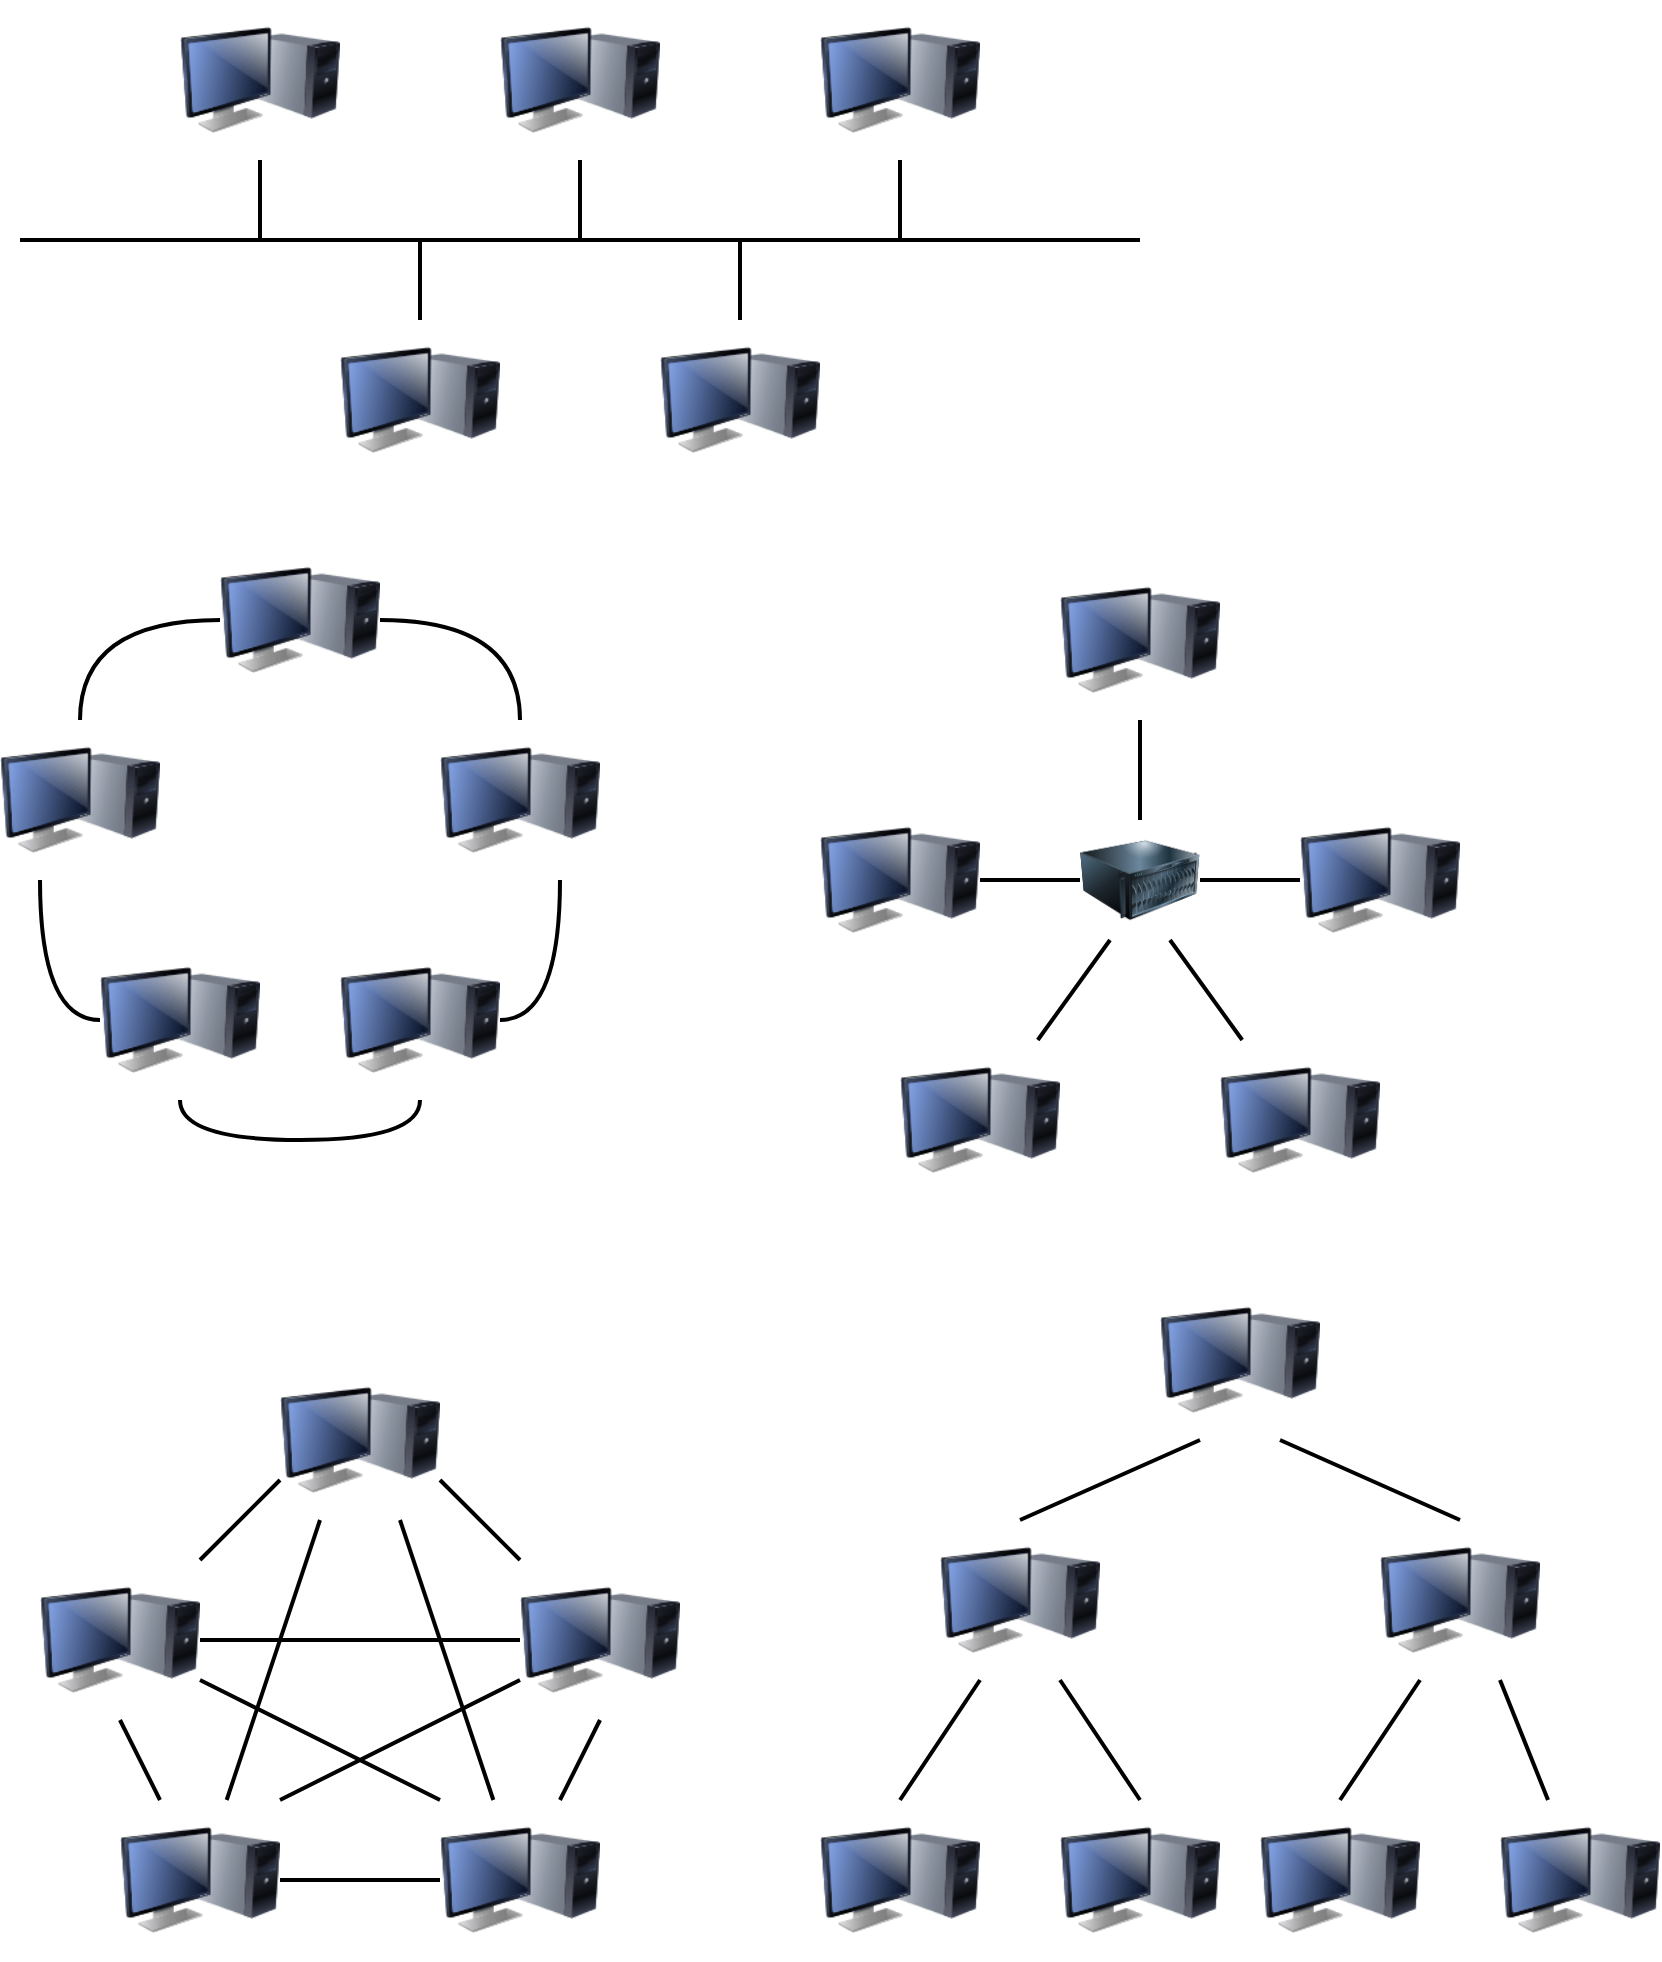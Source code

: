 <mxfile version="21.5.0" type="device">
  <diagram name="Strona-1" id="9YgNvdCkg19AwL0jZ1eb">
    <mxGraphModel dx="1101" dy="991" grid="1" gridSize="10" guides="1" tooltips="1" connect="1" arrows="1" fold="1" page="1" pageScale="1" pageWidth="1200" pageHeight="1920" math="0" shadow="0">
      <root>
        <mxCell id="0" />
        <mxCell id="1" parent="0" />
        <mxCell id="yBQchm2Hiw9dodm2YFzh-7" style="edgeStyle=orthogonalEdgeStyle;rounded=0;orthogonalLoop=1;jettySize=auto;html=1;endArrow=none;endFill=0;strokeWidth=2;" edge="1" parent="1" source="yBQchm2Hiw9dodm2YFzh-1">
          <mxGeometry relative="1" as="geometry">
            <mxPoint x="160" y="160" as="targetPoint" />
          </mxGeometry>
        </mxCell>
        <mxCell id="yBQchm2Hiw9dodm2YFzh-1" value="" style="image;html=1;image=img/lib/clip_art/computers/Monitor_Tower_128x128.png" vertex="1" parent="1">
          <mxGeometry x="120" y="40" width="80" height="80" as="geometry" />
        </mxCell>
        <mxCell id="yBQchm2Hiw9dodm2YFzh-2" value="" style="endArrow=none;html=1;rounded=0;strokeWidth=2;" edge="1" parent="1">
          <mxGeometry width="50" height="50" relative="1" as="geometry">
            <mxPoint x="40" y="160" as="sourcePoint" />
            <mxPoint x="600" y="160" as="targetPoint" />
          </mxGeometry>
        </mxCell>
        <mxCell id="yBQchm2Hiw9dodm2YFzh-8" style="edgeStyle=orthogonalEdgeStyle;rounded=0;orthogonalLoop=1;jettySize=auto;html=1;endArrow=none;endFill=0;strokeWidth=2;" edge="1" parent="1" source="yBQchm2Hiw9dodm2YFzh-3">
          <mxGeometry relative="1" as="geometry">
            <mxPoint x="240" y="160" as="targetPoint" />
          </mxGeometry>
        </mxCell>
        <mxCell id="yBQchm2Hiw9dodm2YFzh-3" value="" style="image;html=1;image=img/lib/clip_art/computers/Monitor_Tower_128x128.png" vertex="1" parent="1">
          <mxGeometry x="200" y="200" width="80" height="80" as="geometry" />
        </mxCell>
        <mxCell id="yBQchm2Hiw9dodm2YFzh-9" style="edgeStyle=orthogonalEdgeStyle;rounded=0;orthogonalLoop=1;jettySize=auto;html=1;endArrow=none;endFill=0;strokeWidth=2;" edge="1" parent="1" source="yBQchm2Hiw9dodm2YFzh-4">
          <mxGeometry relative="1" as="geometry">
            <mxPoint x="320" y="160" as="targetPoint" />
          </mxGeometry>
        </mxCell>
        <mxCell id="yBQchm2Hiw9dodm2YFzh-4" value="" style="image;html=1;image=img/lib/clip_art/computers/Monitor_Tower_128x128.png" vertex="1" parent="1">
          <mxGeometry x="280" y="40" width="80" height="80" as="geometry" />
        </mxCell>
        <mxCell id="yBQchm2Hiw9dodm2YFzh-10" style="edgeStyle=orthogonalEdgeStyle;rounded=0;orthogonalLoop=1;jettySize=auto;html=1;endArrow=none;endFill=0;strokeWidth=2;" edge="1" parent="1" source="yBQchm2Hiw9dodm2YFzh-5">
          <mxGeometry relative="1" as="geometry">
            <mxPoint x="400" y="160" as="targetPoint" />
          </mxGeometry>
        </mxCell>
        <mxCell id="yBQchm2Hiw9dodm2YFzh-5" value="" style="image;html=1;image=img/lib/clip_art/computers/Monitor_Tower_128x128.png" vertex="1" parent="1">
          <mxGeometry x="360" y="200" width="80" height="80" as="geometry" />
        </mxCell>
        <mxCell id="yBQchm2Hiw9dodm2YFzh-11" style="edgeStyle=orthogonalEdgeStyle;rounded=0;orthogonalLoop=1;jettySize=auto;html=1;endArrow=none;endFill=0;strokeWidth=2;" edge="1" parent="1" source="yBQchm2Hiw9dodm2YFzh-6">
          <mxGeometry relative="1" as="geometry">
            <mxPoint x="480" y="160" as="targetPoint" />
          </mxGeometry>
        </mxCell>
        <mxCell id="yBQchm2Hiw9dodm2YFzh-6" value="" style="image;html=1;image=img/lib/clip_art/computers/Monitor_Tower_128x128.png" vertex="1" parent="1">
          <mxGeometry x="440" y="40" width="80" height="80" as="geometry" />
        </mxCell>
        <mxCell id="yBQchm2Hiw9dodm2YFzh-12" value="" style="image;html=1;image=img/lib/clip_art/computers/Monitor_Tower_128x128.png" vertex="1" parent="1">
          <mxGeometry x="140" y="310" width="80" height="80" as="geometry" />
        </mxCell>
        <mxCell id="yBQchm2Hiw9dodm2YFzh-20" style="edgeStyle=orthogonalEdgeStyle;orthogonalLoop=1;jettySize=auto;html=1;entryX=0;entryY=0.5;entryDx=0;entryDy=0;exitX=0.5;exitY=0;exitDx=0;exitDy=0;curved=1;strokeWidth=2;endArrow=none;endFill=0;" edge="1" parent="1" source="yBQchm2Hiw9dodm2YFzh-13" target="yBQchm2Hiw9dodm2YFzh-12">
          <mxGeometry relative="1" as="geometry" />
        </mxCell>
        <mxCell id="yBQchm2Hiw9dodm2YFzh-13" value="" style="image;html=1;image=img/lib/clip_art/computers/Monitor_Tower_128x128.png" vertex="1" parent="1">
          <mxGeometry x="30" y="400" width="80" height="80" as="geometry" />
        </mxCell>
        <mxCell id="yBQchm2Hiw9dodm2YFzh-21" style="edgeStyle=orthogonalEdgeStyle;orthogonalLoop=1;jettySize=auto;html=1;entryX=1;entryY=0.5;entryDx=0;entryDy=0;exitX=0.5;exitY=0;exitDx=0;exitDy=0;curved=1;strokeWidth=2;endArrow=none;endFill=0;" edge="1" parent="1" source="yBQchm2Hiw9dodm2YFzh-14" target="yBQchm2Hiw9dodm2YFzh-12">
          <mxGeometry relative="1" as="geometry" />
        </mxCell>
        <mxCell id="yBQchm2Hiw9dodm2YFzh-14" value="" style="image;html=1;image=img/lib/clip_art/computers/Monitor_Tower_128x128.png" vertex="1" parent="1">
          <mxGeometry x="250" y="400" width="80" height="80" as="geometry" />
        </mxCell>
        <mxCell id="yBQchm2Hiw9dodm2YFzh-17" style="edgeStyle=orthogonalEdgeStyle;orthogonalLoop=1;jettySize=auto;html=1;entryX=0.25;entryY=1;entryDx=0;entryDy=0;curved=1;exitX=0;exitY=0.5;exitDx=0;exitDy=0;endArrow=none;endFill=0;strokeWidth=2;" edge="1" parent="1" source="yBQchm2Hiw9dodm2YFzh-15" target="yBQchm2Hiw9dodm2YFzh-13">
          <mxGeometry relative="1" as="geometry" />
        </mxCell>
        <mxCell id="yBQchm2Hiw9dodm2YFzh-18" style="edgeStyle=orthogonalEdgeStyle;orthogonalLoop=1;jettySize=auto;html=1;entryX=0.5;entryY=1;entryDx=0;entryDy=0;exitX=0.5;exitY=1;exitDx=0;exitDy=0;curved=1;endArrow=none;endFill=0;strokeWidth=2;" edge="1" parent="1" source="yBQchm2Hiw9dodm2YFzh-15" target="yBQchm2Hiw9dodm2YFzh-16">
          <mxGeometry relative="1" as="geometry" />
        </mxCell>
        <mxCell id="yBQchm2Hiw9dodm2YFzh-15" value="" style="image;html=1;image=img/lib/clip_art/computers/Monitor_Tower_128x128.png" vertex="1" parent="1">
          <mxGeometry x="80" y="510" width="80" height="80" as="geometry" />
        </mxCell>
        <mxCell id="yBQchm2Hiw9dodm2YFzh-19" style="edgeStyle=orthogonalEdgeStyle;orthogonalLoop=1;jettySize=auto;html=1;entryX=0.75;entryY=1;entryDx=0;entryDy=0;exitX=1;exitY=0.5;exitDx=0;exitDy=0;curved=1;strokeWidth=2;endArrow=none;endFill=0;" edge="1" parent="1" source="yBQchm2Hiw9dodm2YFzh-16" target="yBQchm2Hiw9dodm2YFzh-14">
          <mxGeometry relative="1" as="geometry" />
        </mxCell>
        <mxCell id="yBQchm2Hiw9dodm2YFzh-16" value="" style="image;html=1;image=img/lib/clip_art/computers/Monitor_Tower_128x128.png" vertex="1" parent="1">
          <mxGeometry x="200" y="510" width="80" height="80" as="geometry" />
        </mxCell>
        <mxCell id="yBQchm2Hiw9dodm2YFzh-35" style="edgeStyle=orthogonalEdgeStyle;rounded=0;orthogonalLoop=1;jettySize=auto;html=1;entryX=0.5;entryY=0;entryDx=0;entryDy=0;endArrow=none;endFill=0;strokeWidth=2;" edge="1" parent="1" source="yBQchm2Hiw9dodm2YFzh-22" target="yBQchm2Hiw9dodm2YFzh-32">
          <mxGeometry relative="1" as="geometry" />
        </mxCell>
        <mxCell id="yBQchm2Hiw9dodm2YFzh-22" value="" style="image;html=1;image=img/lib/clip_art/computers/Monitor_Tower_128x128.png" vertex="1" parent="1">
          <mxGeometry x="560" y="320" width="80" height="80" as="geometry" />
        </mxCell>
        <mxCell id="yBQchm2Hiw9dodm2YFzh-33" style="edgeStyle=orthogonalEdgeStyle;rounded=0;orthogonalLoop=1;jettySize=auto;html=1;entryX=0;entryY=0.5;entryDx=0;entryDy=0;endArrow=none;endFill=0;strokeWidth=2;" edge="1" parent="1" source="yBQchm2Hiw9dodm2YFzh-24" target="yBQchm2Hiw9dodm2YFzh-32">
          <mxGeometry relative="1" as="geometry" />
        </mxCell>
        <mxCell id="yBQchm2Hiw9dodm2YFzh-24" value="" style="image;html=1;image=img/lib/clip_art/computers/Monitor_Tower_128x128.png" vertex="1" parent="1">
          <mxGeometry x="440" y="440" width="80" height="80" as="geometry" />
        </mxCell>
        <mxCell id="yBQchm2Hiw9dodm2YFzh-34" style="edgeStyle=orthogonalEdgeStyle;rounded=0;orthogonalLoop=1;jettySize=auto;html=1;entryX=1;entryY=0.5;entryDx=0;entryDy=0;endArrow=none;endFill=0;strokeWidth=2;" edge="1" parent="1" source="yBQchm2Hiw9dodm2YFzh-26" target="yBQchm2Hiw9dodm2YFzh-32">
          <mxGeometry relative="1" as="geometry" />
        </mxCell>
        <mxCell id="yBQchm2Hiw9dodm2YFzh-26" value="" style="image;html=1;image=img/lib/clip_art/computers/Monitor_Tower_128x128.png" vertex="1" parent="1">
          <mxGeometry x="680" y="440" width="80" height="80" as="geometry" />
        </mxCell>
        <mxCell id="yBQchm2Hiw9dodm2YFzh-36" style="rounded=0;orthogonalLoop=1;jettySize=auto;html=1;entryX=0.25;entryY=1;entryDx=0;entryDy=0;endArrow=none;endFill=0;strokeWidth=2;" edge="1" parent="1" source="yBQchm2Hiw9dodm2YFzh-29" target="yBQchm2Hiw9dodm2YFzh-32">
          <mxGeometry relative="1" as="geometry" />
        </mxCell>
        <mxCell id="yBQchm2Hiw9dodm2YFzh-29" value="" style="image;html=1;image=img/lib/clip_art/computers/Monitor_Tower_128x128.png" vertex="1" parent="1">
          <mxGeometry x="480" y="560" width="80" height="80" as="geometry" />
        </mxCell>
        <mxCell id="yBQchm2Hiw9dodm2YFzh-37" style="rounded=0;orthogonalLoop=1;jettySize=auto;html=1;entryX=0.75;entryY=1;entryDx=0;entryDy=0;endArrow=none;endFill=0;strokeWidth=2;" edge="1" parent="1" source="yBQchm2Hiw9dodm2YFzh-31" target="yBQchm2Hiw9dodm2YFzh-32">
          <mxGeometry relative="1" as="geometry" />
        </mxCell>
        <mxCell id="yBQchm2Hiw9dodm2YFzh-31" value="" style="image;html=1;image=img/lib/clip_art/computers/Monitor_Tower_128x128.png" vertex="1" parent="1">
          <mxGeometry x="640" y="560" width="80" height="80" as="geometry" />
        </mxCell>
        <mxCell id="yBQchm2Hiw9dodm2YFzh-32" value="" style="image;html=1;image=img/lib/clip_art/computers/Server_128x128.png" vertex="1" parent="1">
          <mxGeometry x="570" y="450" width="60" height="60" as="geometry" />
        </mxCell>
        <mxCell id="yBQchm2Hiw9dodm2YFzh-39" value="" style="image;html=1;image=img/lib/clip_art/computers/Monitor_Tower_128x128.png" vertex="1" parent="1">
          <mxGeometry x="170" y="720" width="80" height="80" as="geometry" />
        </mxCell>
        <mxCell id="yBQchm2Hiw9dodm2YFzh-52" style="rounded=0;orthogonalLoop=1;jettySize=auto;html=1;entryX=0;entryY=0.75;entryDx=0;entryDy=0;endArrow=none;endFill=0;strokeWidth=2;" edge="1" parent="1" source="yBQchm2Hiw9dodm2YFzh-41" target="yBQchm2Hiw9dodm2YFzh-39">
          <mxGeometry relative="1" as="geometry" />
        </mxCell>
        <mxCell id="yBQchm2Hiw9dodm2YFzh-54" style="rounded=0;orthogonalLoop=1;jettySize=auto;html=1;entryX=0;entryY=0.5;entryDx=0;entryDy=0;strokeWidth=2;endArrow=none;endFill=0;" edge="1" parent="1" source="yBQchm2Hiw9dodm2YFzh-41" target="yBQchm2Hiw9dodm2YFzh-43">
          <mxGeometry relative="1" as="geometry" />
        </mxCell>
        <mxCell id="yBQchm2Hiw9dodm2YFzh-57" style="rounded=0;orthogonalLoop=1;jettySize=auto;html=1;exitX=1;exitY=0.75;exitDx=0;exitDy=0;entryX=0;entryY=0;entryDx=0;entryDy=0;endArrow=none;endFill=0;strokeWidth=2;" edge="1" parent="1" source="yBQchm2Hiw9dodm2YFzh-41" target="yBQchm2Hiw9dodm2YFzh-47">
          <mxGeometry relative="1" as="geometry" />
        </mxCell>
        <mxCell id="yBQchm2Hiw9dodm2YFzh-41" value="" style="image;html=1;image=img/lib/clip_art/computers/Monitor_Tower_128x128.png" vertex="1" parent="1">
          <mxGeometry x="50" y="820" width="80" height="80" as="geometry" />
        </mxCell>
        <mxCell id="yBQchm2Hiw9dodm2YFzh-53" style="rounded=0;orthogonalLoop=1;jettySize=auto;html=1;entryX=1;entryY=0.75;entryDx=0;entryDy=0;endArrow=none;endFill=0;strokeWidth=2;" edge="1" parent="1" source="yBQchm2Hiw9dodm2YFzh-43" target="yBQchm2Hiw9dodm2YFzh-39">
          <mxGeometry relative="1" as="geometry" />
        </mxCell>
        <mxCell id="yBQchm2Hiw9dodm2YFzh-58" style="rounded=0;orthogonalLoop=1;jettySize=auto;html=1;exitX=0;exitY=0.75;exitDx=0;exitDy=0;entryX=1;entryY=0;entryDx=0;entryDy=0;endArrow=none;endFill=0;strokeWidth=2;" edge="1" parent="1" source="yBQchm2Hiw9dodm2YFzh-43" target="yBQchm2Hiw9dodm2YFzh-45">
          <mxGeometry relative="1" as="geometry" />
        </mxCell>
        <mxCell id="yBQchm2Hiw9dodm2YFzh-43" value="" style="image;html=1;image=img/lib/clip_art/computers/Monitor_Tower_128x128.png" vertex="1" parent="1">
          <mxGeometry x="290" y="820" width="80" height="80" as="geometry" />
        </mxCell>
        <mxCell id="yBQchm2Hiw9dodm2YFzh-51" style="rounded=0;orthogonalLoop=1;jettySize=auto;html=1;entryX=0.5;entryY=1;entryDx=0;entryDy=0;strokeWidth=2;endArrow=none;endFill=0;" edge="1" parent="1" source="yBQchm2Hiw9dodm2YFzh-45" target="yBQchm2Hiw9dodm2YFzh-41">
          <mxGeometry relative="1" as="geometry" />
        </mxCell>
        <mxCell id="yBQchm2Hiw9dodm2YFzh-55" style="rounded=0;orthogonalLoop=1;jettySize=auto;html=1;entryX=0.25;entryY=1;entryDx=0;entryDy=0;strokeWidth=2;endArrow=none;endFill=0;" edge="1" parent="1" source="yBQchm2Hiw9dodm2YFzh-45" target="yBQchm2Hiw9dodm2YFzh-39">
          <mxGeometry relative="1" as="geometry" />
        </mxCell>
        <mxCell id="yBQchm2Hiw9dodm2YFzh-45" value="" style="image;html=1;image=img/lib/clip_art/computers/Monitor_Tower_128x128.png" vertex="1" parent="1">
          <mxGeometry x="90" y="940" width="80" height="80" as="geometry" />
        </mxCell>
        <mxCell id="yBQchm2Hiw9dodm2YFzh-49" style="rounded=0;orthogonalLoop=1;jettySize=auto;html=1;entryX=0.5;entryY=1;entryDx=0;entryDy=0;strokeWidth=2;endArrow=none;endFill=0;" edge="1" parent="1" source="yBQchm2Hiw9dodm2YFzh-47" target="yBQchm2Hiw9dodm2YFzh-43">
          <mxGeometry relative="1" as="geometry" />
        </mxCell>
        <mxCell id="yBQchm2Hiw9dodm2YFzh-50" style="rounded=0;orthogonalLoop=1;jettySize=auto;html=1;entryX=1;entryY=0.5;entryDx=0;entryDy=0;endArrow=none;endFill=0;strokeWidth=2;" edge="1" parent="1" source="yBQchm2Hiw9dodm2YFzh-47" target="yBQchm2Hiw9dodm2YFzh-45">
          <mxGeometry relative="1" as="geometry" />
        </mxCell>
        <mxCell id="yBQchm2Hiw9dodm2YFzh-56" style="rounded=0;orthogonalLoop=1;jettySize=auto;html=1;entryX=0.75;entryY=1;entryDx=0;entryDy=0;endArrow=none;endFill=0;strokeWidth=2;" edge="1" parent="1" source="yBQchm2Hiw9dodm2YFzh-47" target="yBQchm2Hiw9dodm2YFzh-39">
          <mxGeometry relative="1" as="geometry" />
        </mxCell>
        <mxCell id="yBQchm2Hiw9dodm2YFzh-47" value="" style="image;html=1;image=img/lib/clip_art/computers/Monitor_Tower_128x128.png" vertex="1" parent="1">
          <mxGeometry x="250" y="940" width="80" height="80" as="geometry" />
        </mxCell>
        <mxCell id="yBQchm2Hiw9dodm2YFzh-66" style="rounded=0;orthogonalLoop=1;jettySize=auto;html=1;exitX=0.25;exitY=1;exitDx=0;exitDy=0;entryX=0.5;entryY=0;entryDx=0;entryDy=0;endArrow=none;endFill=0;strokeWidth=2;" edge="1" parent="1" source="yBQchm2Hiw9dodm2YFzh-59" target="yBQchm2Hiw9dodm2YFzh-60">
          <mxGeometry relative="1" as="geometry" />
        </mxCell>
        <mxCell id="yBQchm2Hiw9dodm2YFzh-67" style="rounded=0;orthogonalLoop=1;jettySize=auto;html=1;exitX=0.75;exitY=1;exitDx=0;exitDy=0;entryX=0.5;entryY=0;entryDx=0;entryDy=0;endArrow=none;endFill=0;strokeWidth=2;" edge="1" parent="1" source="yBQchm2Hiw9dodm2YFzh-59" target="yBQchm2Hiw9dodm2YFzh-61">
          <mxGeometry relative="1" as="geometry" />
        </mxCell>
        <mxCell id="yBQchm2Hiw9dodm2YFzh-59" value="" style="image;html=1;image=img/lib/clip_art/computers/Monitor_Tower_128x128.png" vertex="1" parent="1">
          <mxGeometry x="610" y="680" width="80" height="80" as="geometry" />
        </mxCell>
        <mxCell id="yBQchm2Hiw9dodm2YFzh-68" style="rounded=0;orthogonalLoop=1;jettySize=auto;html=1;exitX=0.25;exitY=1;exitDx=0;exitDy=0;entryX=0.5;entryY=0;entryDx=0;entryDy=0;endArrow=none;endFill=0;strokeWidth=2;" edge="1" parent="1" source="yBQchm2Hiw9dodm2YFzh-60" target="yBQchm2Hiw9dodm2YFzh-62">
          <mxGeometry relative="1" as="geometry" />
        </mxCell>
        <mxCell id="yBQchm2Hiw9dodm2YFzh-69" style="rounded=0;orthogonalLoop=1;jettySize=auto;html=1;exitX=0.75;exitY=1;exitDx=0;exitDy=0;entryX=0.5;entryY=0;entryDx=0;entryDy=0;endArrow=none;endFill=0;strokeWidth=2;" edge="1" parent="1" source="yBQchm2Hiw9dodm2YFzh-60" target="yBQchm2Hiw9dodm2YFzh-63">
          <mxGeometry relative="1" as="geometry" />
        </mxCell>
        <mxCell id="yBQchm2Hiw9dodm2YFzh-60" value="" style="image;html=1;image=img/lib/clip_art/computers/Monitor_Tower_128x128.png" vertex="1" parent="1">
          <mxGeometry x="500" y="800" width="80" height="80" as="geometry" />
        </mxCell>
        <mxCell id="yBQchm2Hiw9dodm2YFzh-70" style="rounded=0;orthogonalLoop=1;jettySize=auto;html=1;exitX=0.25;exitY=1;exitDx=0;exitDy=0;entryX=0.5;entryY=0;entryDx=0;entryDy=0;endArrow=none;endFill=0;strokeWidth=2;" edge="1" parent="1" source="yBQchm2Hiw9dodm2YFzh-61" target="yBQchm2Hiw9dodm2YFzh-64">
          <mxGeometry relative="1" as="geometry" />
        </mxCell>
        <mxCell id="yBQchm2Hiw9dodm2YFzh-71" style="rounded=0;orthogonalLoop=1;jettySize=auto;html=1;exitX=0.75;exitY=1;exitDx=0;exitDy=0;endArrow=none;endFill=0;strokeWidth=2;" edge="1" parent="1" source="yBQchm2Hiw9dodm2YFzh-61" target="yBQchm2Hiw9dodm2YFzh-65">
          <mxGeometry relative="1" as="geometry" />
        </mxCell>
        <mxCell id="yBQchm2Hiw9dodm2YFzh-61" value="" style="image;html=1;image=img/lib/clip_art/computers/Monitor_Tower_128x128.png" vertex="1" parent="1">
          <mxGeometry x="720" y="800" width="80" height="80" as="geometry" />
        </mxCell>
        <mxCell id="yBQchm2Hiw9dodm2YFzh-62" value="" style="image;html=1;image=img/lib/clip_art/computers/Monitor_Tower_128x128.png" vertex="1" parent="1">
          <mxGeometry x="440" y="940" width="80" height="80" as="geometry" />
        </mxCell>
        <mxCell id="yBQchm2Hiw9dodm2YFzh-63" value="" style="image;html=1;image=img/lib/clip_art/computers/Monitor_Tower_128x128.png" vertex="1" parent="1">
          <mxGeometry x="560" y="940" width="80" height="80" as="geometry" />
        </mxCell>
        <mxCell id="yBQchm2Hiw9dodm2YFzh-64" value="" style="image;html=1;image=img/lib/clip_art/computers/Monitor_Tower_128x128.png" vertex="1" parent="1">
          <mxGeometry x="660" y="940" width="80" height="80" as="geometry" />
        </mxCell>
        <mxCell id="yBQchm2Hiw9dodm2YFzh-65" value="" style="image;html=1;image=img/lib/clip_art/computers/Monitor_Tower_128x128.png" vertex="1" parent="1">
          <mxGeometry x="780" y="940" width="80" height="80" as="geometry" />
        </mxCell>
      </root>
    </mxGraphModel>
  </diagram>
</mxfile>
